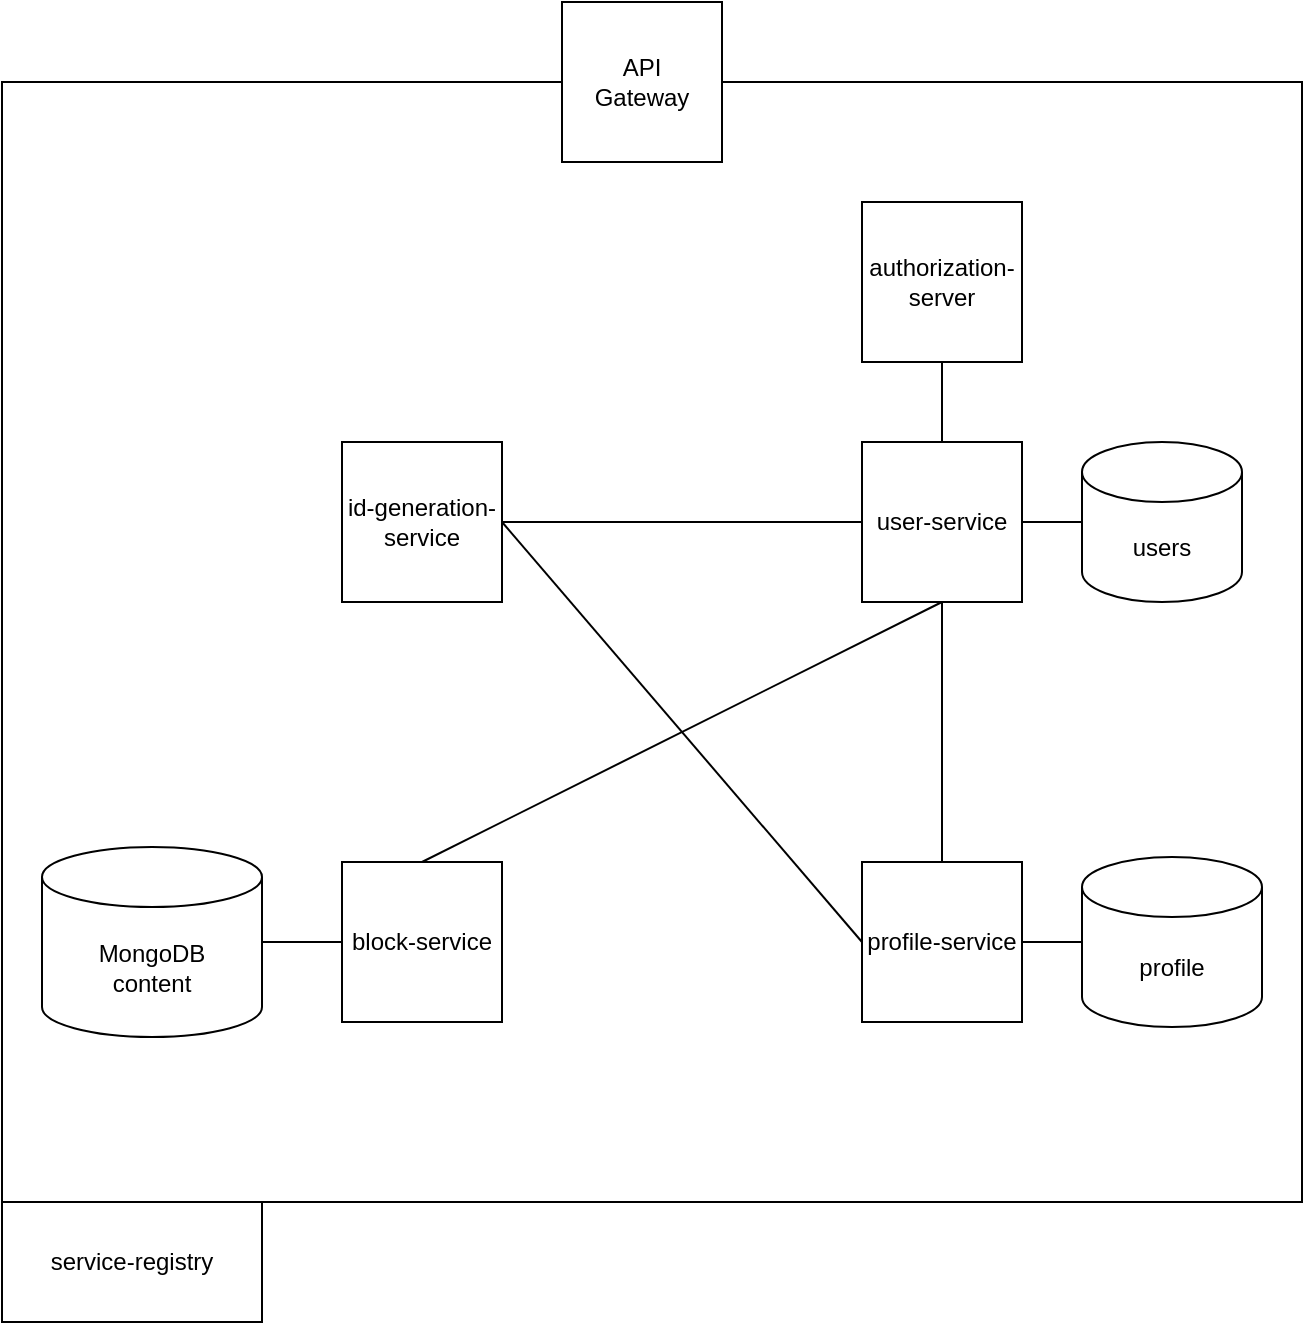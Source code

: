 <mxfile version="24.7.16">
  <diagram name="Страница — 1" id="i3LVn1LgoNljOelGQw5J">
    <mxGraphModel dx="1366" dy="735" grid="1" gridSize="10" guides="1" tooltips="1" connect="1" arrows="1" fold="1" page="1" pageScale="1" pageWidth="827" pageHeight="1169" math="0" shadow="0">
      <root>
        <mxCell id="0" />
        <mxCell id="1" parent="0" />
        <mxCell id="mecvfuiWXkzP9lwRZ46r-13" value="" style="rounded=0;whiteSpace=wrap;html=1;" parent="1" vertex="1">
          <mxGeometry x="30" y="460" width="650" height="560" as="geometry" />
        </mxCell>
        <mxCell id="mecvfuiWXkzP9lwRZ46r-1" value="block-service" style="whiteSpace=wrap;html=1;aspect=fixed;" parent="1" vertex="1">
          <mxGeometry x="200" y="850" width="80" height="80" as="geometry" />
        </mxCell>
        <mxCell id="mecvfuiWXkzP9lwRZ46r-2" value="id-generation-service" style="whiteSpace=wrap;html=1;aspect=fixed;" parent="1" vertex="1">
          <mxGeometry x="200" y="640" width="80" height="80" as="geometry" />
        </mxCell>
        <mxCell id="mecvfuiWXkzP9lwRZ46r-3" value="user-service" style="whiteSpace=wrap;html=1;aspect=fixed;" parent="1" vertex="1">
          <mxGeometry x="460" y="640" width="80" height="80" as="geometry" />
        </mxCell>
        <mxCell id="mecvfuiWXkzP9lwRZ46r-6" value="" style="endArrow=none;html=1;rounded=0;exitX=1;exitY=0.5;exitDx=0;exitDy=0;entryX=0;entryY=0.5;entryDx=0;entryDy=0;" parent="1" source="mecvfuiWXkzP9lwRZ46r-2" target="mecvfuiWXkzP9lwRZ46r-3" edge="1">
          <mxGeometry width="50" height="50" relative="1" as="geometry">
            <mxPoint x="410" y="920" as="sourcePoint" />
            <mxPoint x="460" y="870" as="targetPoint" />
          </mxGeometry>
        </mxCell>
        <mxCell id="mecvfuiWXkzP9lwRZ46r-7" value="" style="endArrow=none;html=1;rounded=0;entryX=1;entryY=0.5;entryDx=0;entryDy=0;exitX=0;exitY=0.5;exitDx=0;exitDy=0;" parent="1" source="mecvfuiWXkzP9lwRZ46r-5" target="mecvfuiWXkzP9lwRZ46r-2" edge="1">
          <mxGeometry width="50" height="50" relative="1" as="geometry">
            <mxPoint x="400" y="890" as="sourcePoint" />
            <mxPoint x="450" y="840" as="targetPoint" />
          </mxGeometry>
        </mxCell>
        <mxCell id="mecvfuiWXkzP9lwRZ46r-8" value="" style="endArrow=none;html=1;rounded=0;entryX=0.5;entryY=0;entryDx=0;entryDy=0;exitX=0.5;exitY=1;exitDx=0;exitDy=0;" parent="1" source="mecvfuiWXkzP9lwRZ46r-3" target="mecvfuiWXkzP9lwRZ46r-5" edge="1">
          <mxGeometry width="50" height="50" relative="1" as="geometry">
            <mxPoint x="400" y="890" as="sourcePoint" />
            <mxPoint x="450" y="840" as="targetPoint" />
          </mxGeometry>
        </mxCell>
        <mxCell id="mecvfuiWXkzP9lwRZ46r-10" value="" style="endArrow=none;html=1;rounded=0;exitX=0.5;exitY=0;exitDx=0;exitDy=0;entryX=0.5;entryY=1;entryDx=0;entryDy=0;" parent="1" source="mecvfuiWXkzP9lwRZ46r-1" target="mecvfuiWXkzP9lwRZ46r-3" edge="1">
          <mxGeometry width="50" height="50" relative="1" as="geometry">
            <mxPoint x="400" y="890" as="sourcePoint" />
            <mxPoint x="450" y="840" as="targetPoint" />
          </mxGeometry>
        </mxCell>
        <mxCell id="mecvfuiWXkzP9lwRZ46r-5" value="profile-service" style="whiteSpace=wrap;html=1;aspect=fixed;" parent="1" vertex="1">
          <mxGeometry x="460" y="850" width="80" height="80" as="geometry" />
        </mxCell>
        <mxCell id="mecvfuiWXkzP9lwRZ46r-14" value="API&lt;div&gt;Gateway&lt;/div&gt;" style="whiteSpace=wrap;html=1;aspect=fixed;" parent="1" vertex="1">
          <mxGeometry x="310" y="420" width="80" height="80" as="geometry" />
        </mxCell>
        <mxCell id="GitikL_nL5rdTP1hG6hW-6" value="service-registry" style="rounded=0;whiteSpace=wrap;html=1;" parent="1" vertex="1">
          <mxGeometry x="30" y="1020" width="130" height="60" as="geometry" />
        </mxCell>
        <mxCell id="nT1DKGUCvkfuasylY6f7-1" value="authorization-server" style="whiteSpace=wrap;html=1;aspect=fixed;" vertex="1" parent="1">
          <mxGeometry x="460" y="520" width="80" height="80" as="geometry" />
        </mxCell>
        <mxCell id="nT1DKGUCvkfuasylY6f7-3" value="MongoDB&lt;br&gt;content" style="shape=cylinder3;whiteSpace=wrap;html=1;boundedLbl=1;backgroundOutline=1;size=15;" vertex="1" parent="1">
          <mxGeometry x="50" y="842.5" width="110" height="95" as="geometry" />
        </mxCell>
        <mxCell id="nT1DKGUCvkfuasylY6f7-4" value="" style="endArrow=none;html=1;rounded=0;exitX=1;exitY=0.5;exitDx=0;exitDy=0;exitPerimeter=0;entryX=0;entryY=0.5;entryDx=0;entryDy=0;" edge="1" parent="1" source="nT1DKGUCvkfuasylY6f7-3" target="mecvfuiWXkzP9lwRZ46r-1">
          <mxGeometry width="50" height="50" relative="1" as="geometry">
            <mxPoint x="310" y="860" as="sourcePoint" />
            <mxPoint x="360" y="810" as="targetPoint" />
          </mxGeometry>
        </mxCell>
        <mxCell id="nT1DKGUCvkfuasylY6f7-5" value="users" style="shape=cylinder3;whiteSpace=wrap;html=1;boundedLbl=1;backgroundOutline=1;size=15;" vertex="1" parent="1">
          <mxGeometry x="570" y="640" width="80" height="80" as="geometry" />
        </mxCell>
        <mxCell id="nT1DKGUCvkfuasylY6f7-6" value="" style="endArrow=none;html=1;rounded=0;entryX=0;entryY=0.5;entryDx=0;entryDy=0;entryPerimeter=0;exitX=1;exitY=0.5;exitDx=0;exitDy=0;" edge="1" parent="1" source="mecvfuiWXkzP9lwRZ46r-3" target="nT1DKGUCvkfuasylY6f7-5">
          <mxGeometry width="50" height="50" relative="1" as="geometry">
            <mxPoint x="270" y="810" as="sourcePoint" />
            <mxPoint x="320" y="760" as="targetPoint" />
          </mxGeometry>
        </mxCell>
        <mxCell id="nT1DKGUCvkfuasylY6f7-7" value="profile" style="shape=cylinder3;whiteSpace=wrap;html=1;boundedLbl=1;backgroundOutline=1;size=15;" vertex="1" parent="1">
          <mxGeometry x="570" y="847.5" width="90" height="85" as="geometry" />
        </mxCell>
        <mxCell id="nT1DKGUCvkfuasylY6f7-8" value="" style="endArrow=none;html=1;rounded=0;entryX=0;entryY=0.5;entryDx=0;entryDy=0;entryPerimeter=0;exitX=1;exitY=0.5;exitDx=0;exitDy=0;" edge="1" parent="1" source="mecvfuiWXkzP9lwRZ46r-5" target="nT1DKGUCvkfuasylY6f7-7">
          <mxGeometry width="50" height="50" relative="1" as="geometry">
            <mxPoint x="270" y="780" as="sourcePoint" />
            <mxPoint x="320" y="730" as="targetPoint" />
          </mxGeometry>
        </mxCell>
        <mxCell id="nT1DKGUCvkfuasylY6f7-10" value="" style="endArrow=none;html=1;rounded=0;entryX=0.5;entryY=1;entryDx=0;entryDy=0;exitX=0.5;exitY=0;exitDx=0;exitDy=0;" edge="1" parent="1" source="mecvfuiWXkzP9lwRZ46r-3" target="nT1DKGUCvkfuasylY6f7-1">
          <mxGeometry width="50" height="50" relative="1" as="geometry">
            <mxPoint x="260" y="760" as="sourcePoint" />
            <mxPoint x="310" y="710" as="targetPoint" />
          </mxGeometry>
        </mxCell>
      </root>
    </mxGraphModel>
  </diagram>
</mxfile>
